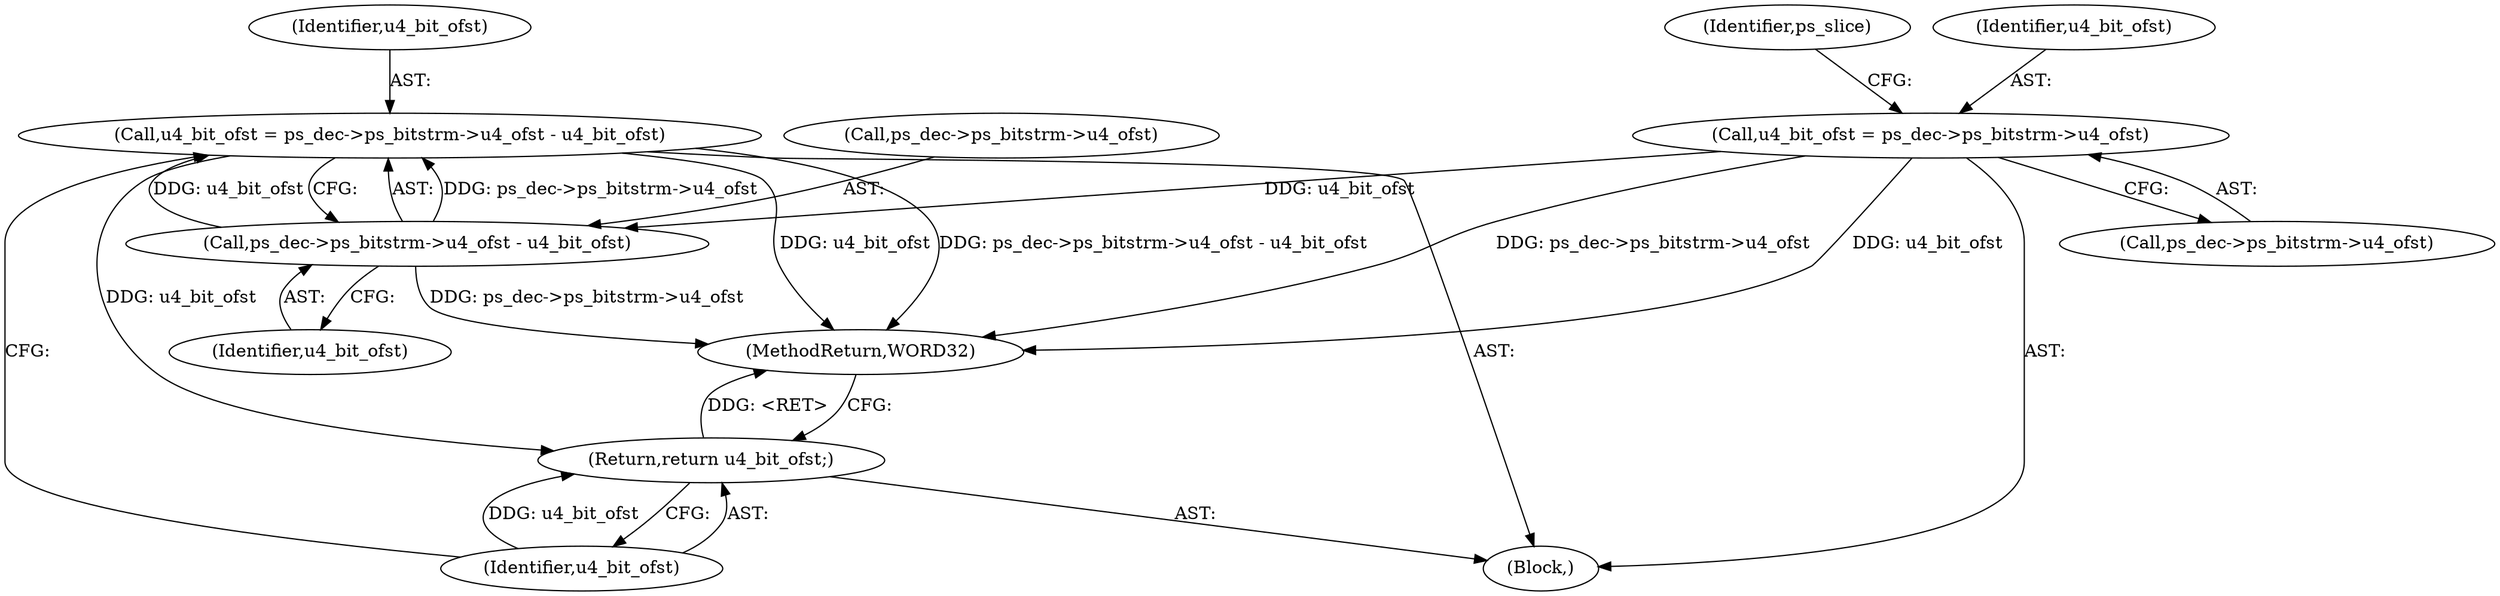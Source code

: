 digraph "0_Android_6c327afb263837bc90760c55c6605b26161a4eb9@integer" {
"1000376" [label="(Call,u4_bit_ofst = ps_dec->ps_bitstrm->u4_ofst - u4_bit_ofst)"];
"1000378" [label="(Call,ps_dec->ps_bitstrm->u4_ofst - u4_bit_ofst)"];
"1000142" [label="(Call,u4_bit_ofst = ps_dec->ps_bitstrm->u4_ofst)"];
"1000385" [label="(Return,return u4_bit_ofst;)"];
"1000378" [label="(Call,ps_dec->ps_bitstrm->u4_ofst - u4_bit_ofst)"];
"1000103" [label="(Block,)"];
"1000384" [label="(Identifier,u4_bit_ofst)"];
"1000379" [label="(Call,ps_dec->ps_bitstrm->u4_ofst)"];
"1000142" [label="(Call,u4_bit_ofst = ps_dec->ps_bitstrm->u4_ofst)"];
"1000376" [label="(Call,u4_bit_ofst = ps_dec->ps_bitstrm->u4_ofst - u4_bit_ofst)"];
"1000144" [label="(Call,ps_dec->ps_bitstrm->u4_ofst)"];
"1000143" [label="(Identifier,u4_bit_ofst)"];
"1000385" [label="(Return,return u4_bit_ofst;)"];
"1000151" [label="(Identifier,ps_slice)"];
"1000377" [label="(Identifier,u4_bit_ofst)"];
"1000387" [label="(MethodReturn,WORD32)"];
"1000386" [label="(Identifier,u4_bit_ofst)"];
"1000376" -> "1000103"  [label="AST: "];
"1000376" -> "1000378"  [label="CFG: "];
"1000377" -> "1000376"  [label="AST: "];
"1000378" -> "1000376"  [label="AST: "];
"1000386" -> "1000376"  [label="CFG: "];
"1000376" -> "1000387"  [label="DDG: u4_bit_ofst"];
"1000376" -> "1000387"  [label="DDG: ps_dec->ps_bitstrm->u4_ofst - u4_bit_ofst"];
"1000378" -> "1000376"  [label="DDG: ps_dec->ps_bitstrm->u4_ofst"];
"1000378" -> "1000376"  [label="DDG: u4_bit_ofst"];
"1000376" -> "1000385"  [label="DDG: u4_bit_ofst"];
"1000378" -> "1000384"  [label="CFG: "];
"1000379" -> "1000378"  [label="AST: "];
"1000384" -> "1000378"  [label="AST: "];
"1000378" -> "1000387"  [label="DDG: ps_dec->ps_bitstrm->u4_ofst"];
"1000142" -> "1000378"  [label="DDG: u4_bit_ofst"];
"1000142" -> "1000103"  [label="AST: "];
"1000142" -> "1000144"  [label="CFG: "];
"1000143" -> "1000142"  [label="AST: "];
"1000144" -> "1000142"  [label="AST: "];
"1000151" -> "1000142"  [label="CFG: "];
"1000142" -> "1000387"  [label="DDG: ps_dec->ps_bitstrm->u4_ofst"];
"1000142" -> "1000387"  [label="DDG: u4_bit_ofst"];
"1000385" -> "1000103"  [label="AST: "];
"1000385" -> "1000386"  [label="CFG: "];
"1000386" -> "1000385"  [label="AST: "];
"1000387" -> "1000385"  [label="CFG: "];
"1000385" -> "1000387"  [label="DDG: <RET>"];
"1000386" -> "1000385"  [label="DDG: u4_bit_ofst"];
}
